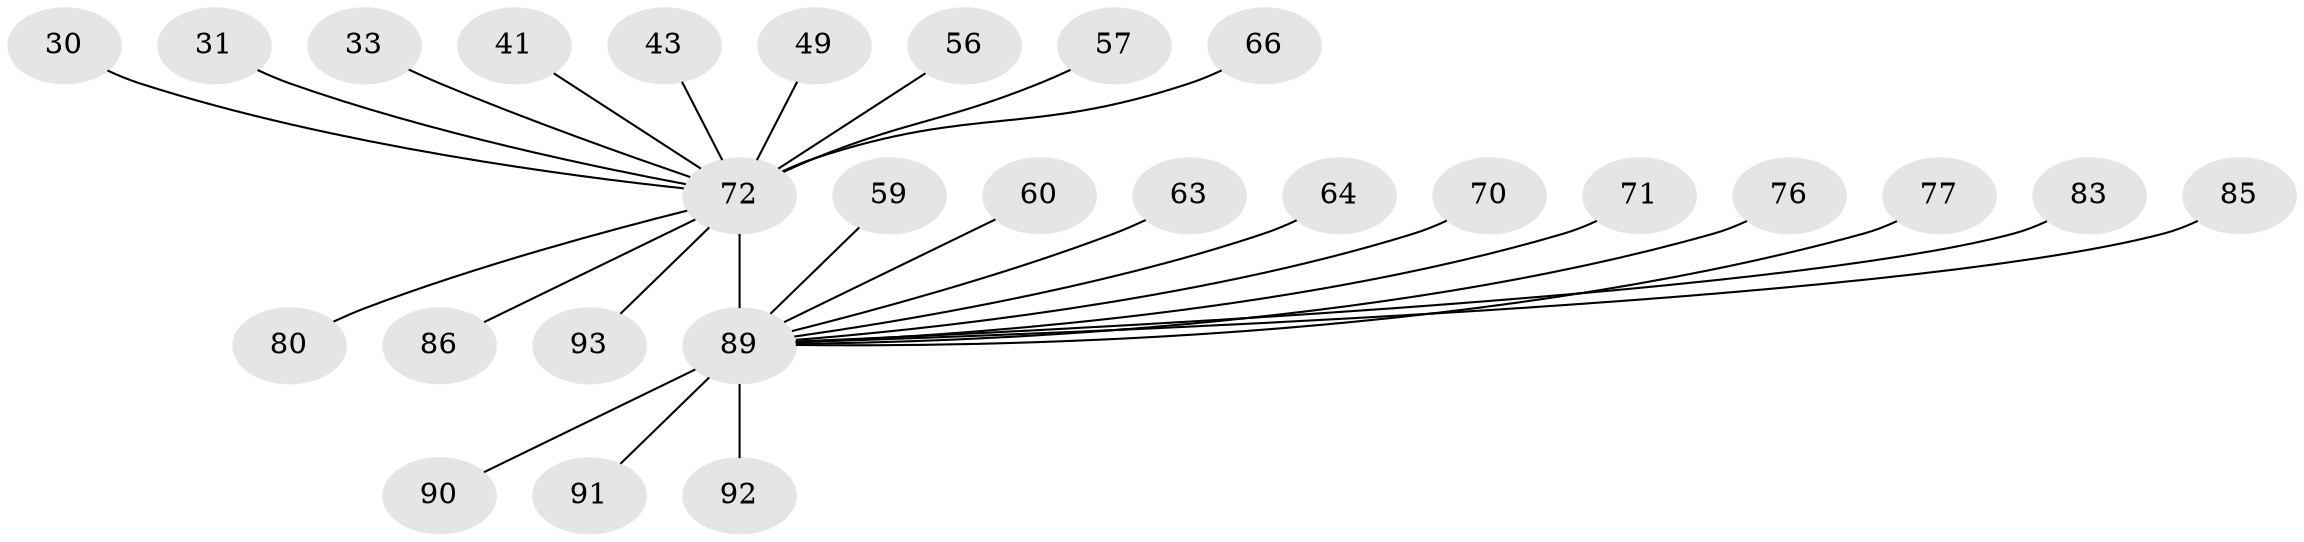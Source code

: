 // original degree distribution, {20: 0.010752688172043012, 7: 0.021505376344086023, 23: 0.010752688172043012, 3: 0.13978494623655913, 4: 0.043010752688172046, 5: 0.053763440860215055, 2: 0.23655913978494625, 8: 0.021505376344086023, 1: 0.45161290322580644, 9: 0.010752688172043012}
// Generated by graph-tools (version 1.1) at 2025/51/03/04/25 21:51:18]
// undirected, 27 vertices, 26 edges
graph export_dot {
graph [start="1"]
  node [color=gray90,style=filled];
  30;
  31;
  33;
  41;
  43;
  49;
  56;
  57 [super="+55"];
  59;
  60;
  63;
  64;
  66 [super="+7"];
  70;
  71;
  72 [super="+3+10+24+28"];
  76 [super="+75"];
  77;
  80 [super="+32+45"];
  83;
  85;
  86;
  89 [super="+47+8+78+69+84+18+20+22+58+68+36+54+51+87"];
  90 [super="+35"];
  91 [super="+74"];
  92 [super="+88"];
  93;
  30 -- 72;
  31 -- 72;
  33 -- 72;
  41 -- 72;
  43 -- 72;
  49 -- 72;
  56 -- 72;
  57 -- 72;
  59 -- 89;
  60 -- 89;
  63 -- 89;
  64 -- 89;
  66 -- 72 [weight=2];
  70 -- 89;
  71 -- 89;
  72 -- 80 [weight=2];
  72 -- 86;
  72 -- 89 [weight=20];
  72 -- 93;
  76 -- 89 [weight=2];
  77 -- 89;
  83 -- 89;
  85 -- 89;
  89 -- 91;
  89 -- 90;
  89 -- 92 [weight=4];
}
